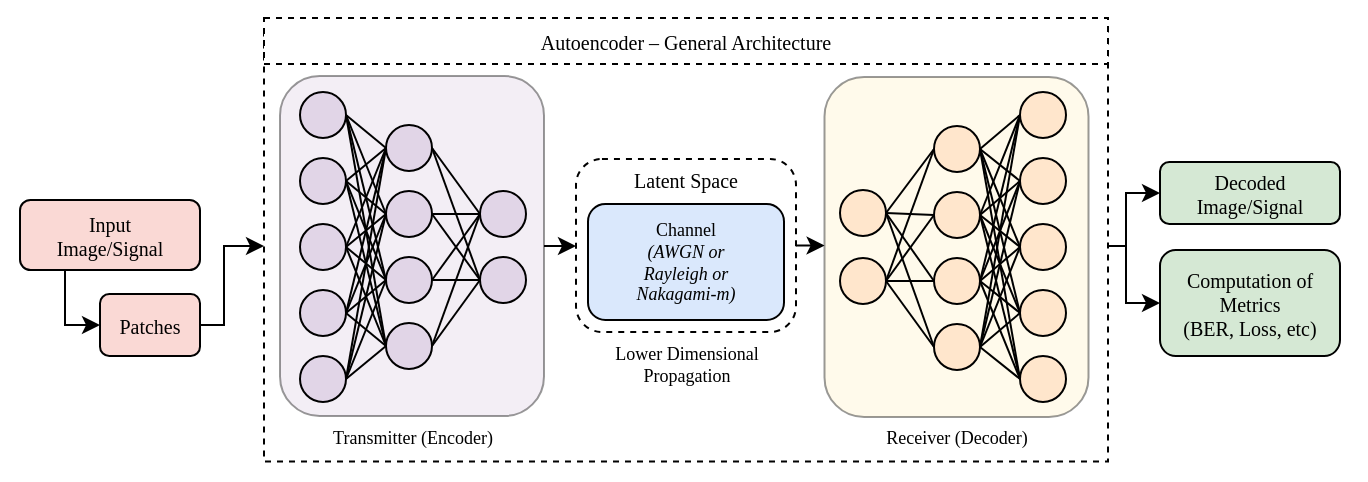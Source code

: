 <mxfile version="21.6.5" type="device">
  <diagram name="Page-1" id="7X7NXqTp-10EE5dI9Xwn">
    <mxGraphModel dx="1050" dy="621" grid="1" gridSize="10" guides="1" tooltips="1" connect="1" arrows="1" fold="1" page="1" pageScale="1" pageWidth="850" pageHeight="1100" math="0" shadow="0">
      <root>
        <mxCell id="0" />
        <mxCell id="1" parent="0" />
        <mxCell id="VoCrSMWybbmyNBzzKw-d-1" value="" style="rounded=0;whiteSpace=wrap;html=1;strokeColor=none;" parent="1" vertex="1">
          <mxGeometry x="85" y="161" width="683" height="240" as="geometry" />
        </mxCell>
        <mxCell id="KE9l33dWld-9MvRUj79x-199" style="edgeStyle=orthogonalEdgeStyle;rounded=0;orthogonalLoop=1;jettySize=auto;html=1;exitX=1;exitY=0.5;exitDx=0;exitDy=0;entryX=0;entryY=0.5;entryDx=0;entryDy=0;fontSize=9;" parent="1" source="KE9l33dWld-9MvRUj79x-197" target="KE9l33dWld-9MvRUj79x-141" edge="1">
          <mxGeometry relative="1" as="geometry">
            <Array as="points">
              <mxPoint x="648" y="284" />
              <mxPoint x="648" y="258" />
            </Array>
          </mxGeometry>
        </mxCell>
        <mxCell id="KE9l33dWld-9MvRUj79x-201" style="edgeStyle=orthogonalEdgeStyle;rounded=0;orthogonalLoop=1;jettySize=auto;html=1;exitX=1;exitY=0.5;exitDx=0;exitDy=0;entryX=0;entryY=0.5;entryDx=0;entryDy=0;fontSize=9;" parent="1" source="KE9l33dWld-9MvRUj79x-197" target="KE9l33dWld-9MvRUj79x-143" edge="1">
          <mxGeometry relative="1" as="geometry">
            <Array as="points">
              <mxPoint x="648" y="284" />
              <mxPoint x="648" y="312" />
            </Array>
          </mxGeometry>
        </mxCell>
        <mxCell id="KE9l33dWld-9MvRUj79x-197" value="" style="rounded=0;whiteSpace=wrap;html=1;fontFamily=Bahnschrift;fontSize=9;labelBorderColor=none;labelBackgroundColor=none;dashed=1;" parent="1" vertex="1">
          <mxGeometry x="217" y="176.25" width="422" height="215.5" as="geometry" />
        </mxCell>
        <mxCell id="KE9l33dWld-9MvRUj79x-145" style="edgeStyle=orthogonalEdgeStyle;rounded=0;orthogonalLoop=1;jettySize=auto;html=1;exitX=1;exitY=0.5;exitDx=0;exitDy=0;entryX=0;entryY=0.5;entryDx=0;entryDy=0;fontFamily=Bahnschrift;fontSize=9;" parent="1" source="KE9l33dWld-9MvRUj79x-40" target="KE9l33dWld-9MvRUj79x-135" edge="1">
          <mxGeometry relative="1" as="geometry" />
        </mxCell>
        <mxCell id="KE9l33dWld-9MvRUj79x-40" value="&lt;font style=&quot;font-size: 10px;&quot;&gt;Latent Space&lt;br&gt;&lt;/font&gt;&lt;br&gt;&lt;br&gt;&lt;br&gt;&lt;br&gt;&lt;br&gt;&lt;br&gt;" style="rounded=1;whiteSpace=wrap;html=1;fontFamily=Bahnschrift;fontSize=9;labelBorderColor=none;labelBackgroundColor=none;strokeColor=default;dashed=1;" parent="1" vertex="1">
          <mxGeometry x="373" y="240.5" width="110" height="86.5" as="geometry" />
        </mxCell>
        <mxCell id="KE9l33dWld-9MvRUj79x-144" style="edgeStyle=orthogonalEdgeStyle;rounded=0;orthogonalLoop=1;jettySize=auto;html=1;exitX=1;exitY=0.5;exitDx=0;exitDy=0;entryX=0;entryY=0.5;entryDx=0;entryDy=0;fontFamily=Bahnschrift;fontSize=9;" parent="1" source="KE9l33dWld-9MvRUj79x-134" target="KE9l33dWld-9MvRUj79x-40" edge="1">
          <mxGeometry relative="1" as="geometry" />
        </mxCell>
        <mxCell id="KE9l33dWld-9MvRUj79x-134" value="" style="rounded=1;whiteSpace=wrap;html=1;fillColor=#e1d5e7;fontFamily=Bahnschrift;fontSize=9;labelBorderColor=none;labelBackgroundColor=none;strokeColor=default;opacity=40;" parent="1" vertex="1">
          <mxGeometry x="225" y="199" width="132" height="170" as="geometry" />
        </mxCell>
        <mxCell id="KE9l33dWld-9MvRUj79x-5" value="" style="ellipse;whiteSpace=wrap;html=1;aspect=fixed;fillColor=#e1d5e7;strokeColor=default;fontFamily=Bahnschrift;fontSize=9;" parent="1" vertex="1">
          <mxGeometry x="235" y="240" width="23" height="23" as="geometry" />
        </mxCell>
        <mxCell id="KE9l33dWld-9MvRUj79x-10" value="" style="ellipse;whiteSpace=wrap;html=1;aspect=fixed;fillColor=#e1d5e7;strokeColor=default;fontFamily=Bahnschrift;fontSize=9;" parent="1" vertex="1">
          <mxGeometry x="235" y="273" width="23" height="23" as="geometry" />
        </mxCell>
        <mxCell id="KE9l33dWld-9MvRUj79x-15" value="" style="ellipse;whiteSpace=wrap;html=1;aspect=fixed;fillColor=#e1d5e7;strokeColor=default;fontFamily=Bahnschrift;fontSize=9;" parent="1" vertex="1">
          <mxGeometry x="235" y="306" width="23" height="23" as="geometry" />
        </mxCell>
        <mxCell id="KE9l33dWld-9MvRUj79x-18" value="" style="ellipse;whiteSpace=wrap;html=1;aspect=fixed;fillColor=#e1d5e7;strokeColor=default;fontFamily=Bahnschrift;fontSize=9;" parent="1" vertex="1">
          <mxGeometry x="278" y="223.5" width="23" height="23" as="geometry" />
        </mxCell>
        <mxCell id="KE9l33dWld-9MvRUj79x-1" style="rounded=0;orthogonalLoop=1;jettySize=auto;html=1;exitX=1;exitY=0.5;exitDx=0;exitDy=0;entryX=0;entryY=0.5;entryDx=0;entryDy=0;endArrow=none;endFill=0;fontFamily=Bahnschrift;fontSize=9;strokeColor=default;" parent="1" source="KE9l33dWld-9MvRUj79x-5" target="KE9l33dWld-9MvRUj79x-18" edge="1">
          <mxGeometry relative="1" as="geometry" />
        </mxCell>
        <mxCell id="KE9l33dWld-9MvRUj79x-6" style="edgeStyle=none;rounded=0;orthogonalLoop=1;jettySize=auto;html=1;exitX=1;exitY=0.5;exitDx=0;exitDy=0;entryX=0;entryY=0.5;entryDx=0;entryDy=0;endArrow=none;endFill=0;fontFamily=Bahnschrift;fontSize=9;strokeColor=default;" parent="1" source="KE9l33dWld-9MvRUj79x-10" target="KE9l33dWld-9MvRUj79x-18" edge="1">
          <mxGeometry relative="1" as="geometry" />
        </mxCell>
        <mxCell id="KE9l33dWld-9MvRUj79x-11" style="edgeStyle=none;rounded=0;orthogonalLoop=1;jettySize=auto;html=1;exitX=1;exitY=0.5;exitDx=0;exitDy=0;entryX=0;entryY=0.5;entryDx=0;entryDy=0;endArrow=none;endFill=0;fontFamily=Bahnschrift;fontSize=9;strokeColor=default;" parent="1" source="KE9l33dWld-9MvRUj79x-15" target="KE9l33dWld-9MvRUj79x-18" edge="1">
          <mxGeometry relative="1" as="geometry" />
        </mxCell>
        <mxCell id="KE9l33dWld-9MvRUj79x-21" value="" style="ellipse;whiteSpace=wrap;html=1;aspect=fixed;fillColor=#e1d5e7;strokeColor=default;fontFamily=Bahnschrift;fontSize=9;" parent="1" vertex="1">
          <mxGeometry x="278" y="256.5" width="23" height="23" as="geometry" />
        </mxCell>
        <mxCell id="KE9l33dWld-9MvRUj79x-2" style="edgeStyle=none;rounded=0;orthogonalLoop=1;jettySize=auto;html=1;exitX=1;exitY=0.5;exitDx=0;exitDy=0;entryX=0;entryY=0.5;entryDx=0;entryDy=0;endArrow=none;endFill=0;fontFamily=Bahnschrift;fontSize=9;strokeColor=default;" parent="1" source="KE9l33dWld-9MvRUj79x-5" target="KE9l33dWld-9MvRUj79x-21" edge="1">
          <mxGeometry relative="1" as="geometry" />
        </mxCell>
        <mxCell id="KE9l33dWld-9MvRUj79x-7" style="edgeStyle=none;rounded=0;orthogonalLoop=1;jettySize=auto;html=1;exitX=1;exitY=0.5;exitDx=0;exitDy=0;entryX=0;entryY=0.5;entryDx=0;entryDy=0;endArrow=none;endFill=0;fontFamily=Bahnschrift;fontSize=9;strokeColor=default;" parent="1" source="KE9l33dWld-9MvRUj79x-10" target="KE9l33dWld-9MvRUj79x-21" edge="1">
          <mxGeometry relative="1" as="geometry" />
        </mxCell>
        <mxCell id="KE9l33dWld-9MvRUj79x-12" style="edgeStyle=none;rounded=0;orthogonalLoop=1;jettySize=auto;html=1;exitX=1;exitY=0.5;exitDx=0;exitDy=0;entryX=0;entryY=0.5;entryDx=0;entryDy=0;endArrow=none;endFill=0;fontFamily=Bahnschrift;fontSize=9;strokeColor=default;" parent="1" source="KE9l33dWld-9MvRUj79x-15" target="KE9l33dWld-9MvRUj79x-21" edge="1">
          <mxGeometry relative="1" as="geometry" />
        </mxCell>
        <mxCell id="KE9l33dWld-9MvRUj79x-24" value="" style="ellipse;whiteSpace=wrap;html=1;aspect=fixed;fillColor=#e1d5e7;strokeColor=default;fontFamily=Bahnschrift;fontSize=9;" parent="1" vertex="1">
          <mxGeometry x="278" y="289.5" width="23" height="23" as="geometry" />
        </mxCell>
        <mxCell id="KE9l33dWld-9MvRUj79x-3" style="edgeStyle=none;rounded=0;orthogonalLoop=1;jettySize=auto;html=1;exitX=1;exitY=0.5;exitDx=0;exitDy=0;entryX=0;entryY=0.5;entryDx=0;entryDy=0;endArrow=none;endFill=0;fontFamily=Bahnschrift;fontSize=9;strokeColor=default;" parent="1" source="KE9l33dWld-9MvRUj79x-5" target="KE9l33dWld-9MvRUj79x-24" edge="1">
          <mxGeometry relative="1" as="geometry" />
        </mxCell>
        <mxCell id="KE9l33dWld-9MvRUj79x-8" style="edgeStyle=none;rounded=0;orthogonalLoop=1;jettySize=auto;html=1;exitX=1;exitY=0.5;exitDx=0;exitDy=0;entryX=0;entryY=0.5;entryDx=0;entryDy=0;endArrow=none;endFill=0;fontFamily=Bahnschrift;fontSize=9;strokeColor=default;" parent="1" source="KE9l33dWld-9MvRUj79x-10" target="KE9l33dWld-9MvRUj79x-24" edge="1">
          <mxGeometry relative="1" as="geometry" />
        </mxCell>
        <mxCell id="KE9l33dWld-9MvRUj79x-13" style="edgeStyle=none;rounded=0;orthogonalLoop=1;jettySize=auto;html=1;exitX=1;exitY=0.5;exitDx=0;exitDy=0;entryX=0;entryY=0.5;entryDx=0;entryDy=0;endArrow=none;endFill=0;fontFamily=Bahnschrift;fontSize=9;strokeColor=default;" parent="1" source="KE9l33dWld-9MvRUj79x-15" target="KE9l33dWld-9MvRUj79x-24" edge="1">
          <mxGeometry relative="1" as="geometry" />
        </mxCell>
        <mxCell id="KE9l33dWld-9MvRUj79x-27" value="" style="ellipse;whiteSpace=wrap;html=1;aspect=fixed;fillColor=#e1d5e7;strokeColor=default;fontFamily=Bahnschrift;fontSize=9;" parent="1" vertex="1">
          <mxGeometry x="278" y="322.5" width="23" height="23" as="geometry" />
        </mxCell>
        <mxCell id="KE9l33dWld-9MvRUj79x-4" style="edgeStyle=none;rounded=0;orthogonalLoop=1;jettySize=auto;html=1;exitX=1;exitY=0.5;exitDx=0;exitDy=0;entryX=0;entryY=0.5;entryDx=0;entryDy=0;endArrow=none;endFill=0;fontFamily=Bahnschrift;fontSize=9;strokeColor=default;" parent="1" source="KE9l33dWld-9MvRUj79x-5" target="KE9l33dWld-9MvRUj79x-27" edge="1">
          <mxGeometry relative="1" as="geometry" />
        </mxCell>
        <mxCell id="KE9l33dWld-9MvRUj79x-9" style="edgeStyle=none;rounded=0;orthogonalLoop=1;jettySize=auto;html=1;exitX=1;exitY=0.5;exitDx=0;exitDy=0;entryX=0;entryY=0.5;entryDx=0;entryDy=0;endArrow=none;endFill=0;fontFamily=Bahnschrift;fontSize=9;strokeColor=default;" parent="1" source="KE9l33dWld-9MvRUj79x-10" target="KE9l33dWld-9MvRUj79x-27" edge="1">
          <mxGeometry relative="1" as="geometry" />
        </mxCell>
        <mxCell id="KE9l33dWld-9MvRUj79x-14" style="edgeStyle=none;rounded=0;orthogonalLoop=1;jettySize=auto;html=1;exitX=1;exitY=0.5;exitDx=0;exitDy=0;entryX=0;entryY=0.5;entryDx=0;entryDy=0;endArrow=none;endFill=0;fontFamily=Bahnschrift;fontSize=9;strokeColor=default;" parent="1" source="KE9l33dWld-9MvRUj79x-15" target="KE9l33dWld-9MvRUj79x-27" edge="1">
          <mxGeometry relative="1" as="geometry" />
        </mxCell>
        <mxCell id="KE9l33dWld-9MvRUj79x-28" value="" style="ellipse;whiteSpace=wrap;html=1;aspect=fixed;fillColor=#e1d5e7;strokeColor=default;fontFamily=Bahnschrift;fontSize=9;" parent="1" vertex="1">
          <mxGeometry x="325" y="256.5" width="23" height="23" as="geometry" />
        </mxCell>
        <mxCell id="KE9l33dWld-9MvRUj79x-16" style="edgeStyle=none;rounded=0;orthogonalLoop=1;jettySize=auto;html=1;exitX=1;exitY=0.5;exitDx=0;exitDy=0;entryX=0;entryY=0.5;entryDx=0;entryDy=0;endArrow=none;endFill=0;fontFamily=Bahnschrift;fontSize=9;strokeColor=default;" parent="1" source="KE9l33dWld-9MvRUj79x-18" target="KE9l33dWld-9MvRUj79x-28" edge="1">
          <mxGeometry relative="1" as="geometry" />
        </mxCell>
        <mxCell id="KE9l33dWld-9MvRUj79x-19" style="edgeStyle=none;rounded=0;orthogonalLoop=1;jettySize=auto;html=1;exitX=1;exitY=0.5;exitDx=0;exitDy=0;entryX=0;entryY=0.5;entryDx=0;entryDy=0;endArrow=none;endFill=0;fontFamily=Bahnschrift;fontSize=9;strokeColor=default;" parent="1" source="KE9l33dWld-9MvRUj79x-21" target="KE9l33dWld-9MvRUj79x-28" edge="1">
          <mxGeometry relative="1" as="geometry" />
        </mxCell>
        <mxCell id="KE9l33dWld-9MvRUj79x-22" style="edgeStyle=none;rounded=0;orthogonalLoop=1;jettySize=auto;html=1;exitX=1;exitY=0.5;exitDx=0;exitDy=0;entryX=0;entryY=0.5;entryDx=0;entryDy=0;endArrow=none;endFill=0;fontFamily=Bahnschrift;fontSize=9;strokeColor=default;" parent="1" source="KE9l33dWld-9MvRUj79x-24" target="KE9l33dWld-9MvRUj79x-28" edge="1">
          <mxGeometry relative="1" as="geometry" />
        </mxCell>
        <mxCell id="KE9l33dWld-9MvRUj79x-25" style="edgeStyle=none;rounded=0;orthogonalLoop=1;jettySize=auto;html=1;exitX=1;exitY=0.5;exitDx=0;exitDy=0;entryX=0;entryY=0.5;entryDx=0;entryDy=0;endArrow=none;endFill=0;fontFamily=Bahnschrift;fontSize=9;strokeColor=default;" parent="1" source="KE9l33dWld-9MvRUj79x-27" target="KE9l33dWld-9MvRUj79x-28" edge="1">
          <mxGeometry relative="1" as="geometry" />
        </mxCell>
        <mxCell id="KE9l33dWld-9MvRUj79x-29" value="" style="ellipse;whiteSpace=wrap;html=1;aspect=fixed;fillColor=#e1d5e7;strokeColor=default;fontFamily=Bahnschrift;fontSize=9;" parent="1" vertex="1">
          <mxGeometry x="325" y="289.5" width="23" height="23" as="geometry" />
        </mxCell>
        <mxCell id="KE9l33dWld-9MvRUj79x-17" style="edgeStyle=none;rounded=0;orthogonalLoop=1;jettySize=auto;html=1;exitX=1;exitY=0.5;exitDx=0;exitDy=0;entryX=0;entryY=0.5;entryDx=0;entryDy=0;endArrow=none;endFill=0;fontFamily=Bahnschrift;fontSize=9;strokeColor=default;" parent="1" source="KE9l33dWld-9MvRUj79x-18" target="KE9l33dWld-9MvRUj79x-29" edge="1">
          <mxGeometry relative="1" as="geometry" />
        </mxCell>
        <mxCell id="KE9l33dWld-9MvRUj79x-20" style="edgeStyle=none;rounded=0;orthogonalLoop=1;jettySize=auto;html=1;exitX=1;exitY=0.5;exitDx=0;exitDy=0;entryX=0;entryY=0.5;entryDx=0;entryDy=0;endArrow=none;endFill=0;fontFamily=Bahnschrift;fontSize=9;strokeColor=default;" parent="1" source="KE9l33dWld-9MvRUj79x-21" target="KE9l33dWld-9MvRUj79x-29" edge="1">
          <mxGeometry relative="1" as="geometry" />
        </mxCell>
        <mxCell id="KE9l33dWld-9MvRUj79x-23" style="edgeStyle=none;rounded=0;orthogonalLoop=1;jettySize=auto;html=1;exitX=1;exitY=0.5;exitDx=0;exitDy=0;entryX=0;entryY=0.5;entryDx=0;entryDy=0;endArrow=none;endFill=0;fontFamily=Bahnschrift;fontSize=9;strokeColor=default;" parent="1" source="KE9l33dWld-9MvRUj79x-24" target="KE9l33dWld-9MvRUj79x-29" edge="1">
          <mxGeometry relative="1" as="geometry" />
        </mxCell>
        <mxCell id="KE9l33dWld-9MvRUj79x-26" style="edgeStyle=none;rounded=0;orthogonalLoop=1;jettySize=auto;html=1;exitX=1;exitY=0.5;exitDx=0;exitDy=0;entryX=0;entryY=0.5;entryDx=0;entryDy=0;endArrow=none;endFill=0;fontFamily=Bahnschrift;fontSize=9;strokeColor=default;" parent="1" source="KE9l33dWld-9MvRUj79x-27" target="KE9l33dWld-9MvRUj79x-29" edge="1">
          <mxGeometry relative="1" as="geometry" />
        </mxCell>
        <mxCell id="KE9l33dWld-9MvRUj79x-82" value="" style="ellipse;whiteSpace=wrap;html=1;aspect=fixed;fillColor=#e1d5e7;strokeColor=default;fontFamily=Bahnschrift;fontSize=9;" parent="1" vertex="1">
          <mxGeometry x="235" y="339" width="23" height="23" as="geometry" />
        </mxCell>
        <mxCell id="KE9l33dWld-9MvRUj79x-83" value="" style="ellipse;whiteSpace=wrap;html=1;aspect=fixed;fillColor=#e1d5e7;strokeColor=default;fontFamily=Bahnschrift;fontSize=9;" parent="1" vertex="1">
          <mxGeometry x="235" y="207" width="23" height="23" as="geometry" />
        </mxCell>
        <mxCell id="KE9l33dWld-9MvRUj79x-85" style="edgeStyle=none;rounded=0;orthogonalLoop=1;jettySize=auto;html=1;exitX=1;exitY=0.5;exitDx=0;exitDy=0;entryX=0;entryY=0.5;entryDx=0;entryDy=0;endArrow=none;endFill=0;fontFamily=Bahnschrift;fontSize=9;strokeColor=default;" parent="1" source="KE9l33dWld-9MvRUj79x-82" target="KE9l33dWld-9MvRUj79x-27" edge="1">
          <mxGeometry relative="1" as="geometry">
            <mxPoint x="258" y="346" as="sourcePoint" />
            <mxPoint x="278" y="362" as="targetPoint" />
          </mxGeometry>
        </mxCell>
        <mxCell id="KE9l33dWld-9MvRUj79x-86" style="edgeStyle=none;rounded=0;orthogonalLoop=1;jettySize=auto;html=1;exitX=1;exitY=0.5;exitDx=0;exitDy=0;entryX=0;entryY=0.5;entryDx=0;entryDy=0;endArrow=none;endFill=0;fontFamily=Bahnschrift;fontSize=9;strokeColor=default;" parent="1" source="KE9l33dWld-9MvRUj79x-82" target="KE9l33dWld-9MvRUj79x-24" edge="1">
          <mxGeometry relative="1" as="geometry">
            <mxPoint x="278" y="338" as="sourcePoint" />
            <mxPoint x="298" y="354" as="targetPoint" />
          </mxGeometry>
        </mxCell>
        <mxCell id="KE9l33dWld-9MvRUj79x-87" style="edgeStyle=none;rounded=0;orthogonalLoop=1;jettySize=auto;html=1;exitX=1;exitY=0.5;exitDx=0;exitDy=0;entryX=0;entryY=0.5;entryDx=0;entryDy=0;endArrow=none;endFill=0;fontFamily=Bahnschrift;fontSize=9;strokeColor=default;" parent="1" source="KE9l33dWld-9MvRUj79x-82" target="KE9l33dWld-9MvRUj79x-21" edge="1">
          <mxGeometry relative="1" as="geometry">
            <mxPoint x="288" y="348" as="sourcePoint" />
            <mxPoint x="308" y="364" as="targetPoint" />
          </mxGeometry>
        </mxCell>
        <mxCell id="KE9l33dWld-9MvRUj79x-88" style="edgeStyle=none;rounded=0;orthogonalLoop=1;jettySize=auto;html=1;exitX=1;exitY=0.5;exitDx=0;exitDy=0;entryX=0;entryY=0.5;entryDx=0;entryDy=0;endArrow=none;endFill=0;fontFamily=Bahnschrift;fontSize=9;strokeColor=default;" parent="1" source="KE9l33dWld-9MvRUj79x-82" target="KE9l33dWld-9MvRUj79x-18" edge="1">
          <mxGeometry relative="1" as="geometry">
            <mxPoint x="298" y="358" as="sourcePoint" />
            <mxPoint x="318" y="374" as="targetPoint" />
          </mxGeometry>
        </mxCell>
        <mxCell id="KE9l33dWld-9MvRUj79x-89" style="edgeStyle=none;rounded=0;orthogonalLoop=1;jettySize=auto;html=1;exitX=1;exitY=0.5;exitDx=0;exitDy=0;entryX=0;entryY=0.5;entryDx=0;entryDy=0;endArrow=none;endFill=0;fontFamily=Bahnschrift;fontSize=9;strokeColor=default;" parent="1" source="KE9l33dWld-9MvRUj79x-83" target="KE9l33dWld-9MvRUj79x-18" edge="1">
          <mxGeometry relative="1" as="geometry">
            <mxPoint x="308" y="368" as="sourcePoint" />
            <mxPoint x="328" y="384" as="targetPoint" />
          </mxGeometry>
        </mxCell>
        <mxCell id="KE9l33dWld-9MvRUj79x-90" style="edgeStyle=none;rounded=0;orthogonalLoop=1;jettySize=auto;html=1;exitX=1;exitY=0.5;exitDx=0;exitDy=0;entryX=0;entryY=0.5;entryDx=0;entryDy=0;endArrow=none;endFill=0;fontFamily=Bahnschrift;fontSize=9;strokeColor=default;" parent="1" source="KE9l33dWld-9MvRUj79x-83" target="KE9l33dWld-9MvRUj79x-21" edge="1">
          <mxGeometry relative="1" as="geometry">
            <mxPoint x="268" y="201" as="sourcePoint" />
            <mxPoint x="288" y="217" as="targetPoint" />
          </mxGeometry>
        </mxCell>
        <mxCell id="KE9l33dWld-9MvRUj79x-91" style="edgeStyle=none;rounded=0;orthogonalLoop=1;jettySize=auto;html=1;exitX=1;exitY=0.5;exitDx=0;exitDy=0;entryX=0;entryY=0.5;entryDx=0;entryDy=0;endArrow=none;endFill=0;fontFamily=Bahnschrift;fontSize=9;strokeColor=default;" parent="1" source="KE9l33dWld-9MvRUj79x-83" target="KE9l33dWld-9MvRUj79x-24" edge="1">
          <mxGeometry relative="1" as="geometry">
            <mxPoint x="268" y="229" as="sourcePoint" />
            <mxPoint x="288" y="245" as="targetPoint" />
          </mxGeometry>
        </mxCell>
        <mxCell id="KE9l33dWld-9MvRUj79x-92" style="edgeStyle=none;rounded=0;orthogonalLoop=1;jettySize=auto;html=1;exitX=1;exitY=0.5;exitDx=0;exitDy=0;entryX=0;entryY=0.5;entryDx=0;entryDy=0;endArrow=none;endFill=0;fontFamily=Bahnschrift;fontSize=9;strokeColor=default;" parent="1" source="KE9l33dWld-9MvRUj79x-83" target="KE9l33dWld-9MvRUj79x-27" edge="1">
          <mxGeometry relative="1" as="geometry">
            <mxPoint x="278" y="239" as="sourcePoint" />
            <mxPoint x="298" y="255" as="targetPoint" />
          </mxGeometry>
        </mxCell>
        <mxCell id="KE9l33dWld-9MvRUj79x-140" value="Channel&lt;br style=&quot;font-size: 9px;&quot;&gt;&lt;i style=&quot;font-size: 9px;&quot;&gt;(AWGN or&lt;br style=&quot;font-size: 9px;&quot;&gt;Rayleigh or&lt;br style=&quot;font-size: 9px;&quot;&gt;Nakagami-m)&lt;/i&gt;" style="rounded=1;whiteSpace=wrap;html=1;fontFamily=Bahnschrift;fontSize=9;labelBorderColor=none;labelBackgroundColor=none;strokeColor=default;fillColor=#dae8fc;" parent="1" vertex="1">
          <mxGeometry x="379" y="263" width="98" height="58" as="geometry" />
        </mxCell>
        <mxCell id="KE9l33dWld-9MvRUj79x-141" value="Decoded&lt;br&gt;Image/Signal" style="rounded=1;whiteSpace=wrap;html=1;fontFamily=Bahnschrift;fontSize=10;labelBorderColor=none;labelBackgroundColor=none;strokeColor=default;fillColor=#d5e8d4;" parent="1" vertex="1">
          <mxGeometry x="665" y="242" width="90" height="31" as="geometry" />
        </mxCell>
        <mxCell id="KE9l33dWld-9MvRUj79x-147" style="edgeStyle=orthogonalEdgeStyle;rounded=0;orthogonalLoop=1;jettySize=auto;html=1;exitX=0.25;exitY=1;exitDx=0;exitDy=0;entryX=0;entryY=0.5;entryDx=0;entryDy=0;fontFamily=Bahnschrift;fillColor=#fad9d5;strokeColor=default;" parent="1" source="KE9l33dWld-9MvRUj79x-142" target="KE9l33dWld-9MvRUj79x-146" edge="1">
          <mxGeometry relative="1" as="geometry">
            <Array as="points">
              <mxPoint x="117" y="323" />
            </Array>
          </mxGeometry>
        </mxCell>
        <mxCell id="KE9l33dWld-9MvRUj79x-142" value="Input&lt;br&gt;Image/Signal" style="rounded=1;whiteSpace=wrap;html=1;fontFamily=Bahnschrift;fontSize=10;labelBorderColor=none;labelBackgroundColor=none;strokeColor=default;fillColor=#fad9d5;" parent="1" vertex="1">
          <mxGeometry x="95" y="261" width="90" height="35" as="geometry" />
        </mxCell>
        <mxCell id="KE9l33dWld-9MvRUj79x-143" value="Computation of Metrics&lt;br&gt;(BER, Loss, etc)" style="rounded=1;whiteSpace=wrap;html=1;fontFamily=Bahnschrift;fontSize=10;labelBorderColor=none;labelBackgroundColor=none;strokeColor=default;fillColor=#d5e8d4;" parent="1" vertex="1">
          <mxGeometry x="665" y="286" width="90" height="53" as="geometry" />
        </mxCell>
        <mxCell id="KE9l33dWld-9MvRUj79x-198" style="edgeStyle=orthogonalEdgeStyle;rounded=0;orthogonalLoop=1;jettySize=auto;html=1;exitX=1;exitY=0.5;exitDx=0;exitDy=0;entryX=0;entryY=0.5;entryDx=0;entryDy=0;fontSize=9;" parent="1" source="KE9l33dWld-9MvRUj79x-146" target="KE9l33dWld-9MvRUj79x-197" edge="1">
          <mxGeometry relative="1" as="geometry">
            <Array as="points">
              <mxPoint x="197" y="323" />
              <mxPoint x="197" y="284" />
            </Array>
          </mxGeometry>
        </mxCell>
        <mxCell id="KE9l33dWld-9MvRUj79x-146" value="Patches" style="rounded=1;whiteSpace=wrap;html=1;fontFamily=Bahnschrift;fontSize=10;labelBorderColor=none;labelBackgroundColor=none;strokeColor=default;fillColor=#fad9d5;" parent="1" vertex="1">
          <mxGeometry x="135" y="308" width="50" height="31" as="geometry" />
        </mxCell>
        <mxCell id="KE9l33dWld-9MvRUj79x-152" value="Transmitter (Encoder)" style="text;html=1;align=center;verticalAlign=middle;resizable=0;points=[];autosize=1;strokeColor=none;fillColor=none;fontFamily=Bahnschrift;fontSize=9;" parent="1" vertex="1">
          <mxGeometry x="236" y="370" width="110" height="20" as="geometry" />
        </mxCell>
        <mxCell id="KE9l33dWld-9MvRUj79x-153" value="Receiver (Decoder)" style="text;html=1;align=center;verticalAlign=middle;resizable=0;points=[];autosize=1;strokeColor=none;fillColor=none;fontFamily=Bahnschrift;fontSize=9;" parent="1" vertex="1">
          <mxGeometry x="513.25" y="370" width="100" height="20" as="geometry" />
        </mxCell>
        <mxCell id="KE9l33dWld-9MvRUj79x-155" value="" style="group;fontSize=9;" parent="1" vertex="1" connectable="0">
          <mxGeometry x="497.25" y="199.5" width="132" height="170" as="geometry" />
        </mxCell>
        <mxCell id="KE9l33dWld-9MvRUj79x-135" value="" style="rounded=1;whiteSpace=wrap;html=1;fillColor=#fff2cc;fontFamily=Bahnschrift;fontSize=9;labelBorderColor=none;labelBackgroundColor=none;strokeColor=default;opacity=40;" parent="KE9l33dWld-9MvRUj79x-155" vertex="1">
          <mxGeometry width="132" height="170" as="geometry" />
        </mxCell>
        <mxCell id="KE9l33dWld-9MvRUj79x-97" value="" style="ellipse;whiteSpace=wrap;html=1;aspect=fixed;fillColor=#ffe6cc;strokeColor=default;fontFamily=Bahnschrift;fontSize=9;flipH=1;rotation=-180;" parent="KE9l33dWld-9MvRUj79x-155" vertex="1">
          <mxGeometry x="97.75" y="106.5" width="23" height="23" as="geometry" />
        </mxCell>
        <mxCell id="KE9l33dWld-9MvRUj79x-102" value="" style="ellipse;whiteSpace=wrap;html=1;aspect=fixed;fillColor=#ffe6cc;strokeColor=default;fontFamily=Bahnschrift;fontSize=9;flipH=1;rotation=-180;" parent="KE9l33dWld-9MvRUj79x-155" vertex="1">
          <mxGeometry x="97.75" y="73.5" width="23" height="23" as="geometry" />
        </mxCell>
        <mxCell id="KE9l33dWld-9MvRUj79x-107" value="" style="ellipse;whiteSpace=wrap;html=1;aspect=fixed;fillColor=#ffe6cc;strokeColor=default;fontFamily=Bahnschrift;fontSize=9;flipH=1;rotation=-180;" parent="KE9l33dWld-9MvRUj79x-155" vertex="1">
          <mxGeometry x="97.75" y="40.5" width="23" height="23" as="geometry" />
        </mxCell>
        <mxCell id="KE9l33dWld-9MvRUj79x-110" value="" style="ellipse;whiteSpace=wrap;html=1;aspect=fixed;fillColor=#ffe6cc;strokeColor=default;fontFamily=Bahnschrift;fontSize=9;flipH=1;rotation=-180;" parent="KE9l33dWld-9MvRUj79x-155" vertex="1">
          <mxGeometry x="54.75" y="123.5" width="23" height="23" as="geometry" />
        </mxCell>
        <mxCell id="KE9l33dWld-9MvRUj79x-93" style="rounded=0;orthogonalLoop=1;jettySize=auto;html=1;exitX=1;exitY=0.5;exitDx=0;exitDy=0;entryX=0;entryY=0.5;entryDx=0;entryDy=0;endArrow=none;endFill=0;fontFamily=Bahnschrift;fontSize=9;strokeColor=default;" parent="KE9l33dWld-9MvRUj79x-155" source="KE9l33dWld-9MvRUj79x-97" target="KE9l33dWld-9MvRUj79x-110" edge="1">
          <mxGeometry relative="1" as="geometry" />
        </mxCell>
        <mxCell id="KE9l33dWld-9MvRUj79x-98" style="edgeStyle=none;rounded=0;orthogonalLoop=1;jettySize=auto;html=1;exitX=1;exitY=0.5;exitDx=0;exitDy=0;entryX=0;entryY=0.5;entryDx=0;entryDy=0;endArrow=none;endFill=0;fontFamily=Bahnschrift;fontSize=9;strokeColor=default;" parent="KE9l33dWld-9MvRUj79x-155" source="KE9l33dWld-9MvRUj79x-102" target="KE9l33dWld-9MvRUj79x-110" edge="1">
          <mxGeometry relative="1" as="geometry" />
        </mxCell>
        <mxCell id="KE9l33dWld-9MvRUj79x-103" style="edgeStyle=none;rounded=0;orthogonalLoop=1;jettySize=auto;html=1;exitX=1;exitY=0.5;exitDx=0;exitDy=0;entryX=0;entryY=0.5;entryDx=0;entryDy=0;endArrow=none;endFill=0;fontFamily=Bahnschrift;fontSize=9;strokeColor=default;" parent="KE9l33dWld-9MvRUj79x-155" source="KE9l33dWld-9MvRUj79x-107" target="KE9l33dWld-9MvRUj79x-110" edge="1">
          <mxGeometry relative="1" as="geometry" />
        </mxCell>
        <mxCell id="KE9l33dWld-9MvRUj79x-113" value="" style="ellipse;whiteSpace=wrap;html=1;aspect=fixed;fillColor=#ffe6cc;strokeColor=default;fontFamily=Bahnschrift;fontSize=9;flipH=1;rotation=-180;" parent="KE9l33dWld-9MvRUj79x-155" vertex="1">
          <mxGeometry x="54.75" y="90.5" width="23" height="23" as="geometry" />
        </mxCell>
        <mxCell id="KE9l33dWld-9MvRUj79x-94" style="edgeStyle=none;rounded=0;orthogonalLoop=1;jettySize=auto;html=1;exitX=1;exitY=0.5;exitDx=0;exitDy=0;entryX=0;entryY=0.5;entryDx=0;entryDy=0;endArrow=none;endFill=0;fontFamily=Bahnschrift;fontSize=9;strokeColor=default;" parent="KE9l33dWld-9MvRUj79x-155" source="KE9l33dWld-9MvRUj79x-97" target="KE9l33dWld-9MvRUj79x-113" edge="1">
          <mxGeometry relative="1" as="geometry" />
        </mxCell>
        <mxCell id="KE9l33dWld-9MvRUj79x-99" style="edgeStyle=none;rounded=0;orthogonalLoop=1;jettySize=auto;html=1;exitX=1;exitY=0.5;exitDx=0;exitDy=0;entryX=0;entryY=0.5;entryDx=0;entryDy=0;endArrow=none;endFill=0;fontFamily=Bahnschrift;fontSize=9;strokeColor=default;" parent="KE9l33dWld-9MvRUj79x-155" source="KE9l33dWld-9MvRUj79x-102" target="KE9l33dWld-9MvRUj79x-113" edge="1">
          <mxGeometry relative="1" as="geometry" />
        </mxCell>
        <mxCell id="KE9l33dWld-9MvRUj79x-104" style="edgeStyle=none;rounded=0;orthogonalLoop=1;jettySize=auto;html=1;exitX=1;exitY=0.5;exitDx=0;exitDy=0;entryX=0;entryY=0.5;entryDx=0;entryDy=0;endArrow=none;endFill=0;fontFamily=Bahnschrift;fontSize=9;strokeColor=default;" parent="KE9l33dWld-9MvRUj79x-155" source="KE9l33dWld-9MvRUj79x-107" target="KE9l33dWld-9MvRUj79x-113" edge="1">
          <mxGeometry relative="1" as="geometry" />
        </mxCell>
        <mxCell id="KE9l33dWld-9MvRUj79x-116" value="" style="ellipse;whiteSpace=wrap;html=1;aspect=fixed;fillColor=#ffe6cc;strokeColor=default;fontFamily=Bahnschrift;fontSize=9;flipH=1;rotation=-180;" parent="KE9l33dWld-9MvRUj79x-155" vertex="1">
          <mxGeometry x="54.75" y="57.5" width="23" height="23" as="geometry" />
        </mxCell>
        <mxCell id="KE9l33dWld-9MvRUj79x-95" style="edgeStyle=none;rounded=0;orthogonalLoop=1;jettySize=auto;html=1;exitX=1;exitY=0.5;exitDx=0;exitDy=0;entryX=0;entryY=0.5;entryDx=0;entryDy=0;endArrow=none;endFill=0;fontFamily=Bahnschrift;fontSize=9;strokeColor=default;" parent="KE9l33dWld-9MvRUj79x-155" source="KE9l33dWld-9MvRUj79x-97" target="KE9l33dWld-9MvRUj79x-116" edge="1">
          <mxGeometry relative="1" as="geometry" />
        </mxCell>
        <mxCell id="KE9l33dWld-9MvRUj79x-100" style="edgeStyle=none;rounded=0;orthogonalLoop=1;jettySize=auto;html=1;exitX=1;exitY=0.5;exitDx=0;exitDy=0;entryX=0;entryY=0.5;entryDx=0;entryDy=0;endArrow=none;endFill=0;fontFamily=Bahnschrift;fontSize=9;strokeColor=default;" parent="KE9l33dWld-9MvRUj79x-155" source="KE9l33dWld-9MvRUj79x-102" target="KE9l33dWld-9MvRUj79x-116" edge="1">
          <mxGeometry relative="1" as="geometry" />
        </mxCell>
        <mxCell id="KE9l33dWld-9MvRUj79x-105" style="edgeStyle=none;rounded=0;orthogonalLoop=1;jettySize=auto;html=1;exitX=1;exitY=0.5;exitDx=0;exitDy=0;entryX=0;entryY=0.5;entryDx=0;entryDy=0;endArrow=none;endFill=0;fontFamily=Bahnschrift;fontSize=9;strokeColor=default;" parent="KE9l33dWld-9MvRUj79x-155" source="KE9l33dWld-9MvRUj79x-107" target="KE9l33dWld-9MvRUj79x-116" edge="1">
          <mxGeometry relative="1" as="geometry" />
        </mxCell>
        <mxCell id="KE9l33dWld-9MvRUj79x-119" value="" style="ellipse;whiteSpace=wrap;html=1;aspect=fixed;fillColor=#ffe6cc;strokeColor=default;fontFamily=Bahnschrift;fontSize=9;flipH=1;rotation=-180;" parent="KE9l33dWld-9MvRUj79x-155" vertex="1">
          <mxGeometry x="54.75" y="24.5" width="23" height="23" as="geometry" />
        </mxCell>
        <mxCell id="KE9l33dWld-9MvRUj79x-96" style="edgeStyle=none;rounded=0;orthogonalLoop=1;jettySize=auto;html=1;exitX=1;exitY=0.5;exitDx=0;exitDy=0;entryX=0;entryY=0.5;entryDx=0;entryDy=0;endArrow=none;endFill=0;fontFamily=Bahnschrift;fontSize=9;strokeColor=default;" parent="KE9l33dWld-9MvRUj79x-155" source="KE9l33dWld-9MvRUj79x-97" target="KE9l33dWld-9MvRUj79x-119" edge="1">
          <mxGeometry relative="1" as="geometry" />
        </mxCell>
        <mxCell id="KE9l33dWld-9MvRUj79x-101" style="edgeStyle=none;rounded=0;orthogonalLoop=1;jettySize=auto;html=1;exitX=1;exitY=0.5;exitDx=0;exitDy=0;entryX=0;entryY=0.5;entryDx=0;entryDy=0;endArrow=none;endFill=0;fontFamily=Bahnschrift;fontSize=9;strokeColor=default;" parent="KE9l33dWld-9MvRUj79x-155" source="KE9l33dWld-9MvRUj79x-102" target="KE9l33dWld-9MvRUj79x-119" edge="1">
          <mxGeometry relative="1" as="geometry" />
        </mxCell>
        <mxCell id="KE9l33dWld-9MvRUj79x-106" style="edgeStyle=none;rounded=0;orthogonalLoop=1;jettySize=auto;html=1;exitX=1;exitY=0.5;exitDx=0;exitDy=0;entryX=0;entryY=0.5;entryDx=0;entryDy=0;endArrow=none;endFill=0;fontFamily=Bahnschrift;fontSize=9;strokeColor=default;" parent="KE9l33dWld-9MvRUj79x-155" source="KE9l33dWld-9MvRUj79x-107" target="KE9l33dWld-9MvRUj79x-119" edge="1">
          <mxGeometry relative="1" as="geometry" />
        </mxCell>
        <mxCell id="KE9l33dWld-9MvRUj79x-120" value="" style="ellipse;whiteSpace=wrap;html=1;aspect=fixed;fillColor=#ffe6cc;strokeColor=default;fontFamily=Bahnschrift;fontSize=9;flipH=1;rotation=-180;" parent="KE9l33dWld-9MvRUj79x-155" vertex="1">
          <mxGeometry x="7.75" y="90.5" width="23" height="23" as="geometry" />
        </mxCell>
        <mxCell id="KE9l33dWld-9MvRUj79x-108" style="edgeStyle=none;rounded=0;orthogonalLoop=1;jettySize=auto;html=1;exitX=1;exitY=0.5;exitDx=0;exitDy=0;entryX=0;entryY=0.5;entryDx=0;entryDy=0;endArrow=none;endFill=0;fontFamily=Bahnschrift;fontSize=9;strokeColor=default;" parent="KE9l33dWld-9MvRUj79x-155" source="KE9l33dWld-9MvRUj79x-110" target="KE9l33dWld-9MvRUj79x-120" edge="1">
          <mxGeometry relative="1" as="geometry" />
        </mxCell>
        <mxCell id="KE9l33dWld-9MvRUj79x-111" style="edgeStyle=none;rounded=0;orthogonalLoop=1;jettySize=auto;html=1;exitX=1;exitY=0.5;exitDx=0;exitDy=0;entryX=0;entryY=0.5;entryDx=0;entryDy=0;endArrow=none;endFill=0;fontFamily=Bahnschrift;fontSize=9;strokeColor=default;" parent="KE9l33dWld-9MvRUj79x-155" source="KE9l33dWld-9MvRUj79x-113" target="KE9l33dWld-9MvRUj79x-120" edge="1">
          <mxGeometry relative="1" as="geometry" />
        </mxCell>
        <mxCell id="KE9l33dWld-9MvRUj79x-114" style="edgeStyle=none;rounded=0;orthogonalLoop=1;jettySize=auto;html=1;exitX=1;exitY=0.5;exitDx=0;exitDy=0;entryX=0;entryY=0.5;entryDx=0;entryDy=0;endArrow=none;endFill=0;fontFamily=Bahnschrift;fontSize=9;strokeColor=default;" parent="KE9l33dWld-9MvRUj79x-155" source="KE9l33dWld-9MvRUj79x-116" target="KE9l33dWld-9MvRUj79x-120" edge="1">
          <mxGeometry relative="1" as="geometry" />
        </mxCell>
        <mxCell id="KE9l33dWld-9MvRUj79x-117" style="edgeStyle=none;rounded=0;orthogonalLoop=1;jettySize=auto;html=1;exitX=1;exitY=0.5;exitDx=0;exitDy=0;entryX=0;entryY=0.5;entryDx=0;entryDy=0;endArrow=none;endFill=0;fontFamily=Bahnschrift;fontSize=9;strokeColor=default;" parent="KE9l33dWld-9MvRUj79x-155" source="KE9l33dWld-9MvRUj79x-119" target="KE9l33dWld-9MvRUj79x-120" edge="1">
          <mxGeometry relative="1" as="geometry" />
        </mxCell>
        <mxCell id="KE9l33dWld-9MvRUj79x-121" value="" style="ellipse;whiteSpace=wrap;html=1;aspect=fixed;fillColor=#ffe6cc;strokeColor=default;fontFamily=Bahnschrift;fontSize=9;flipH=1;rotation=-180;" parent="KE9l33dWld-9MvRUj79x-155" vertex="1">
          <mxGeometry x="7.75" y="56.5" width="23" height="23" as="geometry" />
        </mxCell>
        <mxCell id="KE9l33dWld-9MvRUj79x-109" style="edgeStyle=none;rounded=0;orthogonalLoop=1;jettySize=auto;html=1;exitX=1;exitY=0.5;exitDx=0;exitDy=0;entryX=0;entryY=0.5;entryDx=0;entryDy=0;endArrow=none;endFill=0;fontFamily=Bahnschrift;fontSize=9;strokeColor=default;" parent="KE9l33dWld-9MvRUj79x-155" source="KE9l33dWld-9MvRUj79x-110" target="KE9l33dWld-9MvRUj79x-121" edge="1">
          <mxGeometry relative="1" as="geometry" />
        </mxCell>
        <mxCell id="KE9l33dWld-9MvRUj79x-112" style="edgeStyle=none;rounded=0;orthogonalLoop=1;jettySize=auto;html=1;exitX=1;exitY=0.5;exitDx=0;exitDy=0;entryX=0;entryY=0.5;entryDx=0;entryDy=0;endArrow=none;endFill=0;fontFamily=Bahnschrift;fontSize=9;strokeColor=default;" parent="KE9l33dWld-9MvRUj79x-155" source="KE9l33dWld-9MvRUj79x-113" target="KE9l33dWld-9MvRUj79x-121" edge="1">
          <mxGeometry relative="1" as="geometry" />
        </mxCell>
        <mxCell id="KE9l33dWld-9MvRUj79x-115" style="edgeStyle=none;rounded=0;orthogonalLoop=1;jettySize=auto;html=1;exitX=1;exitY=0.5;exitDx=0;exitDy=0;entryX=0;entryY=0.5;entryDx=0;entryDy=0;endArrow=none;endFill=0;fontFamily=Bahnschrift;fontSize=9;strokeColor=default;" parent="KE9l33dWld-9MvRUj79x-155" source="KE9l33dWld-9MvRUj79x-116" target="KE9l33dWld-9MvRUj79x-121" edge="1">
          <mxGeometry relative="1" as="geometry" />
        </mxCell>
        <mxCell id="KE9l33dWld-9MvRUj79x-118" style="edgeStyle=none;rounded=0;orthogonalLoop=1;jettySize=auto;html=1;exitX=1;exitY=0.5;exitDx=0;exitDy=0;entryX=0;entryY=0.5;entryDx=0;entryDy=0;endArrow=none;endFill=0;fontFamily=Bahnschrift;fontSize=9;strokeColor=default;" parent="KE9l33dWld-9MvRUj79x-155" source="KE9l33dWld-9MvRUj79x-119" target="KE9l33dWld-9MvRUj79x-121" edge="1">
          <mxGeometry relative="1" as="geometry" />
        </mxCell>
        <mxCell id="KE9l33dWld-9MvRUj79x-122" value="" style="ellipse;whiteSpace=wrap;html=1;aspect=fixed;fillColor=#ffe6cc;strokeColor=default;fontFamily=Bahnschrift;fontSize=9;flipH=1;rotation=-180;" parent="KE9l33dWld-9MvRUj79x-155" vertex="1">
          <mxGeometry x="97.75" y="7.5" width="23" height="23" as="geometry" />
        </mxCell>
        <mxCell id="KE9l33dWld-9MvRUj79x-123" value="" style="ellipse;whiteSpace=wrap;html=1;aspect=fixed;fillColor=#ffe6cc;strokeColor=default;fontFamily=Bahnschrift;fontSize=9;flipH=1;rotation=-180;" parent="KE9l33dWld-9MvRUj79x-155" vertex="1">
          <mxGeometry x="97.75" y="139.5" width="23" height="23" as="geometry" />
        </mxCell>
        <mxCell id="KE9l33dWld-9MvRUj79x-124" style="edgeStyle=none;rounded=0;orthogonalLoop=1;jettySize=auto;html=1;exitX=1;exitY=0.5;exitDx=0;exitDy=0;entryX=0;entryY=0.5;entryDx=0;entryDy=0;endArrow=none;endFill=0;fontFamily=Bahnschrift;fontSize=9;strokeColor=default;" parent="KE9l33dWld-9MvRUj79x-155" source="KE9l33dWld-9MvRUj79x-122" target="KE9l33dWld-9MvRUj79x-119" edge="1">
          <mxGeometry relative="1" as="geometry">
            <mxPoint x="77.75" y="23.5" as="sourcePoint" />
            <mxPoint x="97.75" y="7.5" as="targetPoint" />
          </mxGeometry>
        </mxCell>
        <mxCell id="KE9l33dWld-9MvRUj79x-125" style="edgeStyle=none;rounded=0;orthogonalLoop=1;jettySize=auto;html=1;exitX=1;exitY=0.5;exitDx=0;exitDy=0;entryX=0;entryY=0.5;entryDx=0;entryDy=0;endArrow=none;endFill=0;fontFamily=Bahnschrift;fontSize=9;strokeColor=default;" parent="KE9l33dWld-9MvRUj79x-155" source="KE9l33dWld-9MvRUj79x-122" target="KE9l33dWld-9MvRUj79x-116" edge="1">
          <mxGeometry relative="1" as="geometry">
            <mxPoint x="97.75" y="31.5" as="sourcePoint" />
            <mxPoint x="117.75" y="15.5" as="targetPoint" />
          </mxGeometry>
        </mxCell>
        <mxCell id="KE9l33dWld-9MvRUj79x-126" style="edgeStyle=none;rounded=0;orthogonalLoop=1;jettySize=auto;html=1;exitX=1;exitY=0.5;exitDx=0;exitDy=0;entryX=0;entryY=0.5;entryDx=0;entryDy=0;endArrow=none;endFill=0;fontFamily=Bahnschrift;fontSize=9;strokeColor=default;" parent="KE9l33dWld-9MvRUj79x-155" source="KE9l33dWld-9MvRUj79x-122" target="KE9l33dWld-9MvRUj79x-113" edge="1">
          <mxGeometry relative="1" as="geometry">
            <mxPoint x="107.75" y="21.5" as="sourcePoint" />
            <mxPoint x="127.75" y="5.5" as="targetPoint" />
          </mxGeometry>
        </mxCell>
        <mxCell id="KE9l33dWld-9MvRUj79x-127" style="edgeStyle=none;rounded=0;orthogonalLoop=1;jettySize=auto;html=1;exitX=1;exitY=0.5;exitDx=0;exitDy=0;entryX=0;entryY=0.5;entryDx=0;entryDy=0;endArrow=none;endFill=0;fontFamily=Bahnschrift;fontSize=9;strokeColor=default;" parent="KE9l33dWld-9MvRUj79x-155" source="KE9l33dWld-9MvRUj79x-122" target="KE9l33dWld-9MvRUj79x-110" edge="1">
          <mxGeometry relative="1" as="geometry">
            <mxPoint x="117.75" y="11.5" as="sourcePoint" />
            <mxPoint x="137.75" y="-4.5" as="targetPoint" />
          </mxGeometry>
        </mxCell>
        <mxCell id="KE9l33dWld-9MvRUj79x-128" style="edgeStyle=none;rounded=0;orthogonalLoop=1;jettySize=auto;html=1;exitX=1;exitY=0.5;exitDx=0;exitDy=0;entryX=0;entryY=0.5;entryDx=0;entryDy=0;endArrow=none;endFill=0;fontFamily=Bahnschrift;fontSize=9;strokeColor=default;" parent="KE9l33dWld-9MvRUj79x-155" source="KE9l33dWld-9MvRUj79x-123" target="KE9l33dWld-9MvRUj79x-110" edge="1">
          <mxGeometry relative="1" as="geometry">
            <mxPoint x="127.75" y="1.5" as="sourcePoint" />
            <mxPoint x="147.75" y="-14.5" as="targetPoint" />
          </mxGeometry>
        </mxCell>
        <mxCell id="KE9l33dWld-9MvRUj79x-129" style="edgeStyle=none;rounded=0;orthogonalLoop=1;jettySize=auto;html=1;exitX=1;exitY=0.5;exitDx=0;exitDy=0;entryX=0;entryY=0.5;entryDx=0;entryDy=0;endArrow=none;endFill=0;fontFamily=Bahnschrift;fontSize=9;strokeColor=default;" parent="KE9l33dWld-9MvRUj79x-155" source="KE9l33dWld-9MvRUj79x-123" target="KE9l33dWld-9MvRUj79x-113" edge="1">
          <mxGeometry relative="1" as="geometry">
            <mxPoint x="87.75" y="168.5" as="sourcePoint" />
            <mxPoint x="107.75" y="152.5" as="targetPoint" />
          </mxGeometry>
        </mxCell>
        <mxCell id="KE9l33dWld-9MvRUj79x-130" style="edgeStyle=none;rounded=0;orthogonalLoop=1;jettySize=auto;html=1;exitX=1;exitY=0.5;exitDx=0;exitDy=0;entryX=0;entryY=0.5;entryDx=0;entryDy=0;endArrow=none;endFill=0;fontFamily=Bahnschrift;fontSize=9;strokeColor=default;" parent="KE9l33dWld-9MvRUj79x-155" source="KE9l33dWld-9MvRUj79x-123" target="KE9l33dWld-9MvRUj79x-116" edge="1">
          <mxGeometry relative="1" as="geometry">
            <mxPoint x="87.75" y="140.5" as="sourcePoint" />
            <mxPoint x="107.75" y="124.5" as="targetPoint" />
          </mxGeometry>
        </mxCell>
        <mxCell id="KE9l33dWld-9MvRUj79x-131" style="edgeStyle=none;rounded=0;orthogonalLoop=1;jettySize=auto;html=1;exitX=1;exitY=0.5;exitDx=0;exitDy=0;entryX=0;entryY=0.5;entryDx=0;entryDy=0;endArrow=none;endFill=0;fontFamily=Bahnschrift;fontSize=9;strokeColor=default;" parent="KE9l33dWld-9MvRUj79x-155" source="KE9l33dWld-9MvRUj79x-123" target="KE9l33dWld-9MvRUj79x-119" edge="1">
          <mxGeometry relative="1" as="geometry">
            <mxPoint x="97.75" y="130.5" as="sourcePoint" />
            <mxPoint x="117.75" y="114.5" as="targetPoint" />
          </mxGeometry>
        </mxCell>
        <mxCell id="KE9l33dWld-9MvRUj79x-200" value="Autoencoder – General Architecture" style="rounded=0;whiteSpace=wrap;html=1;fontFamily=Bahnschrift;fontSize=10;labelBorderColor=none;labelBackgroundColor=none;dashed=1;" parent="1" vertex="1">
          <mxGeometry x="217" y="170" width="422" height="23" as="geometry" />
        </mxCell>
        <mxCell id="KE9l33dWld-9MvRUj79x-202" value="Lower Dimensional&lt;br&gt;Propagation" style="text;html=1;align=center;verticalAlign=middle;resizable=0;points=[];autosize=1;strokeColor=none;fillColor=none;fontFamily=Bahnschrift;fontSize=9;" parent="1" vertex="1">
          <mxGeometry x="378" y="323" width="100" height="40" as="geometry" />
        </mxCell>
      </root>
    </mxGraphModel>
  </diagram>
</mxfile>
